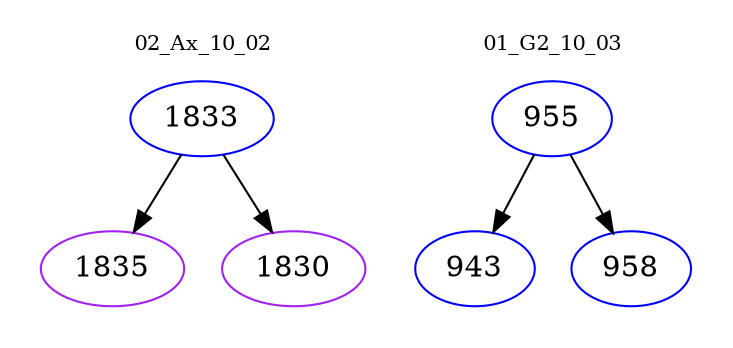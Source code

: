 digraph{
subgraph cluster_0 {
color = white
label = "02_Ax_10_02";
fontsize=10;
T0_1833 [label="1833", color="blue"]
T0_1833 -> T0_1835 [color="black"]
T0_1835 [label="1835", color="purple"]
T0_1833 -> T0_1830 [color="black"]
T0_1830 [label="1830", color="purple"]
}
subgraph cluster_1 {
color = white
label = "01_G2_10_03";
fontsize=10;
T1_955 [label="955", color="blue"]
T1_955 -> T1_943 [color="black"]
T1_943 [label="943", color="blue"]
T1_955 -> T1_958 [color="black"]
T1_958 [label="958", color="blue"]
}
}
